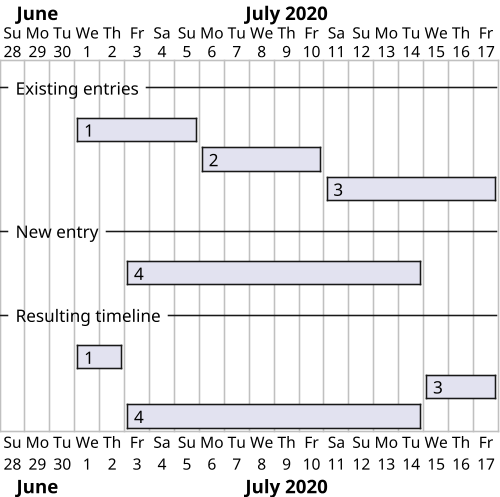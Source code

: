 @startgantt time_dependent_create
scale 500 width
Project starts 2020-06-28

-- Existing entries --

[1] as [E1] starts 2020-07-01
[E1] ends 2020-07-05
[2] as [E2] starts 2020-07-06
[E2] ends 2020-07-10
[3] as [E3] starts 2020-07-11
[E3] ends 2020-07-17

-- New entry --

[4] as [N4] starts 2020-07-03
[N4] ends 2020-07-14

-- Resulting timeline --

[1 ] as [R1] starts 2020-07-01
[R1] ends 2020-07-02
[3 ] as [R3] starts 2020-07-15
[R3] ends 2020-07-17
[4 ] as [R4] starts 2020-07-03
[R4] ends 2020-07-14

@endgantt
